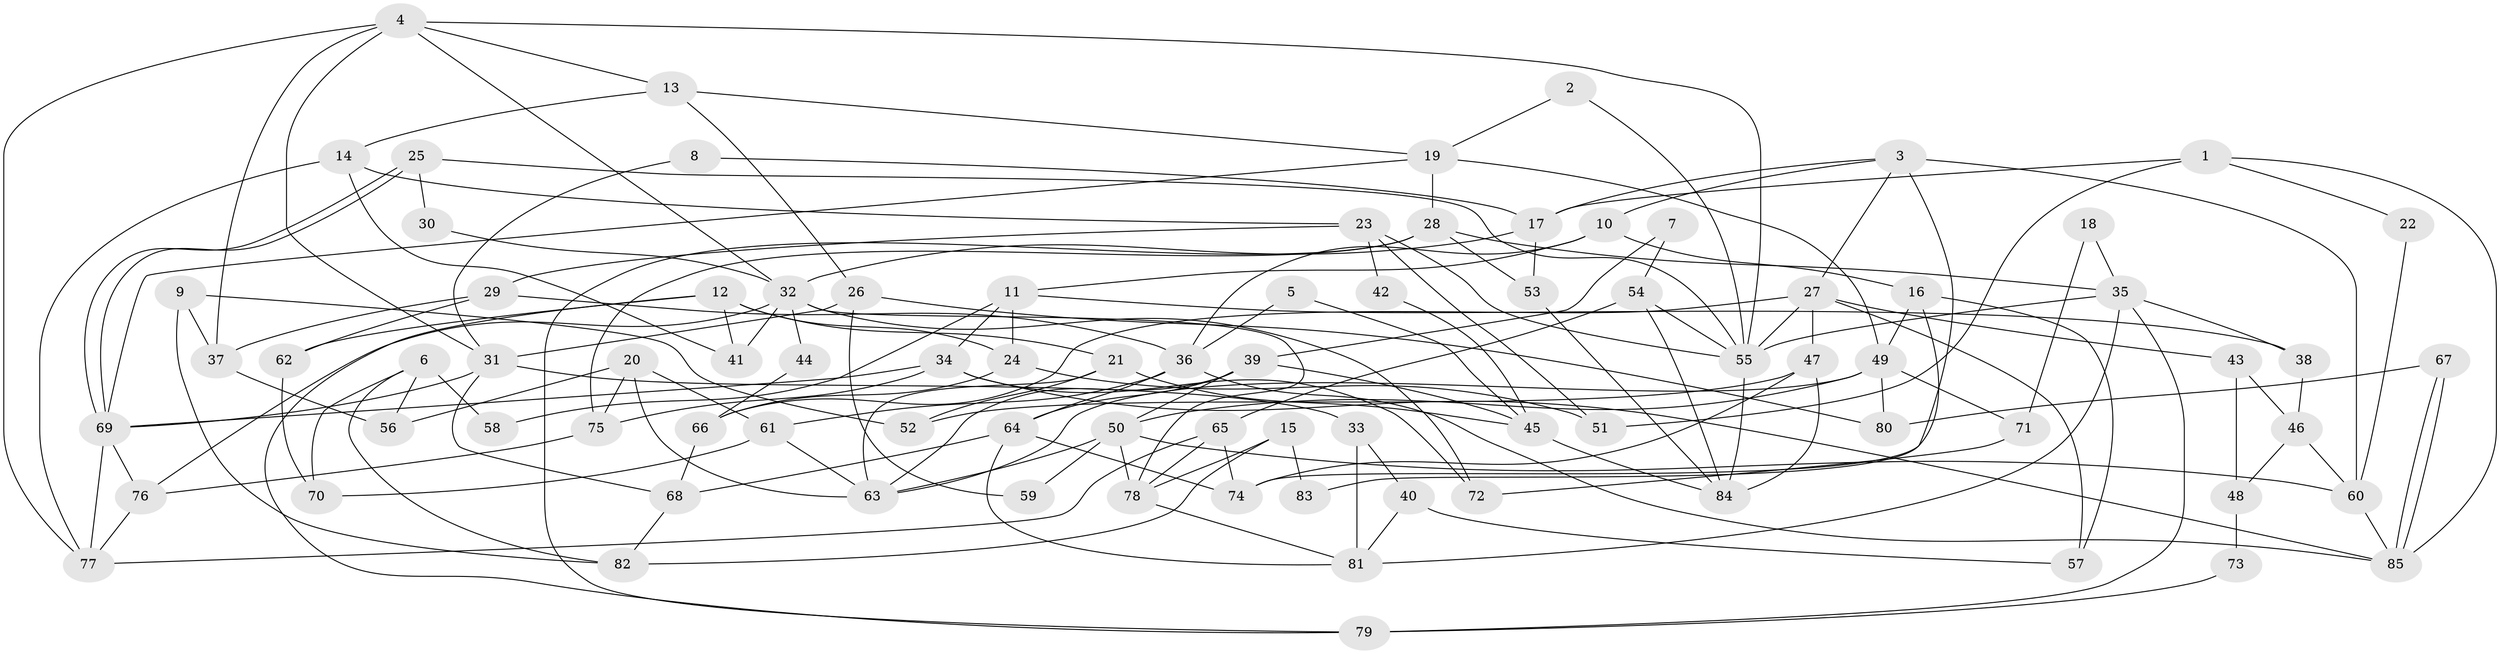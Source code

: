 // Generated by graph-tools (version 1.1) at 2025/11/02/27/25 16:11:16]
// undirected, 85 vertices, 170 edges
graph export_dot {
graph [start="1"]
  node [color=gray90,style=filled];
  1;
  2;
  3;
  4;
  5;
  6;
  7;
  8;
  9;
  10;
  11;
  12;
  13;
  14;
  15;
  16;
  17;
  18;
  19;
  20;
  21;
  22;
  23;
  24;
  25;
  26;
  27;
  28;
  29;
  30;
  31;
  32;
  33;
  34;
  35;
  36;
  37;
  38;
  39;
  40;
  41;
  42;
  43;
  44;
  45;
  46;
  47;
  48;
  49;
  50;
  51;
  52;
  53;
  54;
  55;
  56;
  57;
  58;
  59;
  60;
  61;
  62;
  63;
  64;
  65;
  66;
  67;
  68;
  69;
  70;
  71;
  72;
  73;
  74;
  75;
  76;
  77;
  78;
  79;
  80;
  81;
  82;
  83;
  84;
  85;
  1 -- 85;
  1 -- 17;
  1 -- 22;
  1 -- 51;
  2 -- 55;
  2 -- 19;
  3 -- 60;
  3 -- 10;
  3 -- 17;
  3 -- 27;
  3 -- 74;
  4 -- 77;
  4 -- 31;
  4 -- 13;
  4 -- 32;
  4 -- 37;
  4 -- 55;
  5 -- 36;
  5 -- 45;
  6 -- 70;
  6 -- 56;
  6 -- 58;
  6 -- 82;
  7 -- 54;
  7 -- 39;
  8 -- 31;
  8 -- 17;
  9 -- 37;
  9 -- 52;
  9 -- 82;
  10 -- 36;
  10 -- 16;
  10 -- 11;
  11 -- 24;
  11 -- 34;
  11 -- 38;
  11 -- 58;
  12 -- 21;
  12 -- 79;
  12 -- 24;
  12 -- 41;
  12 -- 62;
  13 -- 19;
  13 -- 14;
  13 -- 26;
  14 -- 23;
  14 -- 41;
  14 -- 77;
  15 -- 82;
  15 -- 78;
  15 -- 83;
  16 -- 57;
  16 -- 49;
  16 -- 83;
  17 -- 32;
  17 -- 53;
  18 -- 35;
  18 -- 71;
  19 -- 69;
  19 -- 28;
  19 -- 49;
  20 -- 75;
  20 -- 61;
  20 -- 56;
  20 -- 63;
  21 -- 45;
  21 -- 63;
  21 -- 52;
  22 -- 60;
  23 -- 55;
  23 -- 51;
  23 -- 29;
  23 -- 42;
  24 -- 66;
  24 -- 51;
  25 -- 55;
  25 -- 69;
  25 -- 69;
  25 -- 30;
  26 -- 31;
  26 -- 59;
  26 -- 80;
  27 -- 47;
  27 -- 43;
  27 -- 55;
  27 -- 57;
  27 -- 66;
  28 -- 75;
  28 -- 53;
  28 -- 35;
  28 -- 79;
  29 -- 36;
  29 -- 37;
  29 -- 62;
  30 -- 32;
  31 -- 69;
  31 -- 68;
  31 -- 33;
  32 -- 41;
  32 -- 44;
  32 -- 72;
  32 -- 76;
  32 -- 78;
  33 -- 81;
  33 -- 40;
  34 -- 69;
  34 -- 72;
  34 -- 75;
  34 -- 85;
  35 -- 55;
  35 -- 38;
  35 -- 79;
  35 -- 81;
  36 -- 64;
  36 -- 85;
  36 -- 61;
  37 -- 56;
  38 -- 46;
  39 -- 64;
  39 -- 50;
  39 -- 45;
  39 -- 63;
  40 -- 81;
  40 -- 57;
  42 -- 45;
  43 -- 46;
  43 -- 48;
  44 -- 66;
  45 -- 84;
  46 -- 60;
  46 -- 48;
  47 -- 84;
  47 -- 74;
  47 -- 52;
  48 -- 73;
  49 -- 63;
  49 -- 50;
  49 -- 71;
  49 -- 80;
  50 -- 63;
  50 -- 59;
  50 -- 60;
  50 -- 78;
  53 -- 84;
  54 -- 55;
  54 -- 65;
  54 -- 84;
  55 -- 84;
  60 -- 85;
  61 -- 63;
  61 -- 70;
  62 -- 70;
  64 -- 81;
  64 -- 74;
  64 -- 68;
  65 -- 77;
  65 -- 78;
  65 -- 74;
  66 -- 68;
  67 -- 85;
  67 -- 85;
  67 -- 80;
  68 -- 82;
  69 -- 76;
  69 -- 77;
  71 -- 72;
  73 -- 79;
  75 -- 76;
  76 -- 77;
  78 -- 81;
}
